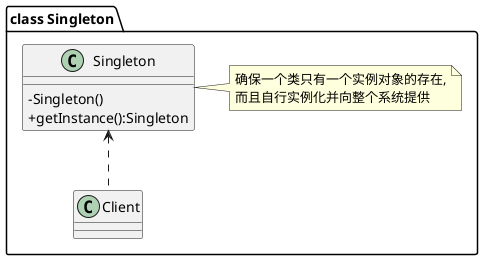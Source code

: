 @startuml
skinparam classAttributeIconSize 0

package "class Singleton" #FFFFFF {

    class Singleton{
    -Singleton()
    +getInstance():Singleton
    }
    note right: 确保一个类只有一个实例对象的存在,\n而且自行实例化并向整个系统提供
    'Clent ..>Singleton
    Singleton <.. Client
}

@enduml